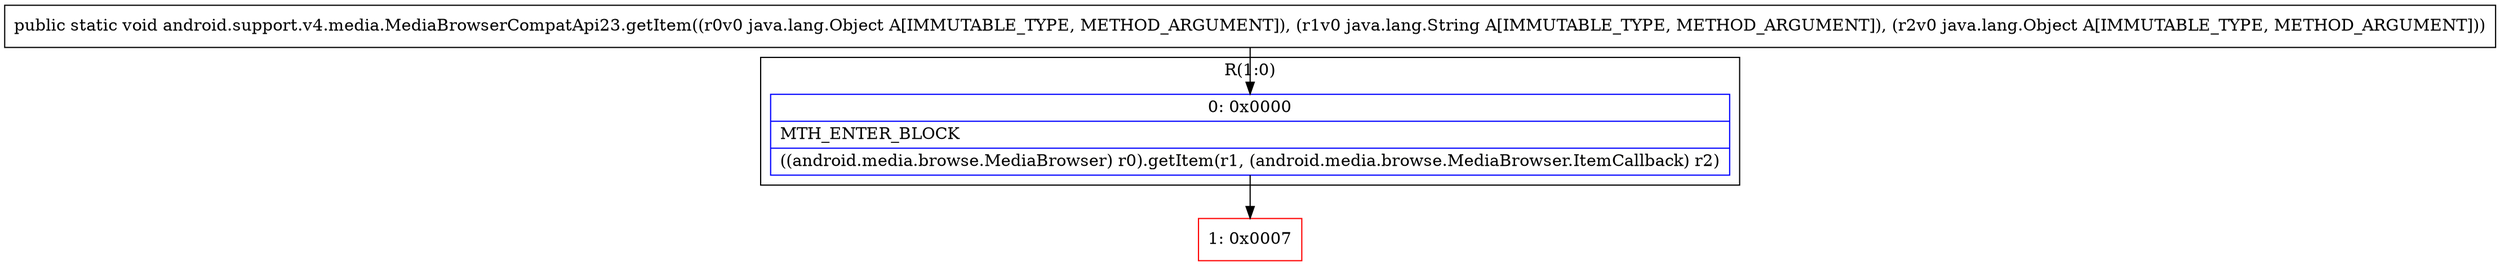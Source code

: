 digraph "CFG forandroid.support.v4.media.MediaBrowserCompatApi23.getItem(Ljava\/lang\/Object;Ljava\/lang\/String;Ljava\/lang\/Object;)V" {
subgraph cluster_Region_1202143212 {
label = "R(1:0)";
node [shape=record,color=blue];
Node_0 [shape=record,label="{0\:\ 0x0000|MTH_ENTER_BLOCK\l|((android.media.browse.MediaBrowser) r0).getItem(r1, (android.media.browse.MediaBrowser.ItemCallback) r2)\l}"];
}
Node_1 [shape=record,color=red,label="{1\:\ 0x0007}"];
MethodNode[shape=record,label="{public static void android.support.v4.media.MediaBrowserCompatApi23.getItem((r0v0 java.lang.Object A[IMMUTABLE_TYPE, METHOD_ARGUMENT]), (r1v0 java.lang.String A[IMMUTABLE_TYPE, METHOD_ARGUMENT]), (r2v0 java.lang.Object A[IMMUTABLE_TYPE, METHOD_ARGUMENT])) }"];
MethodNode -> Node_0;
Node_0 -> Node_1;
}

